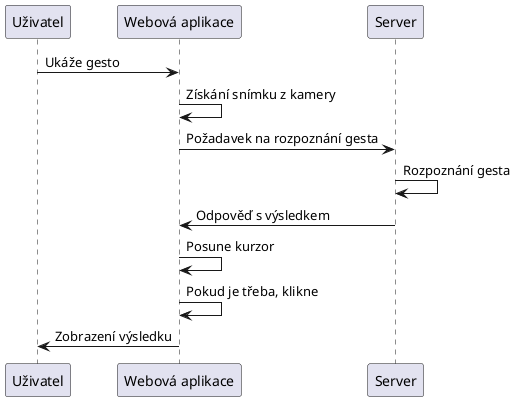 @startuml

participant Uživatel
participant "Webová aplikace" as Web
participant Server

Uživatel -> Web : Ukáže gesto
Web -> Web : Získání snímku z kamery
Web -> Server : Požadavek na rozpoznání gesta
Server -> Server : Rozpoznání gesta
Server -> Web : Odpověď s výsledkem
Web -> Web : Posune kurzor
Web -> Web : Pokud je třeba, klikne
Web -> Uživatel : Zobrazení výsledku

@enduml